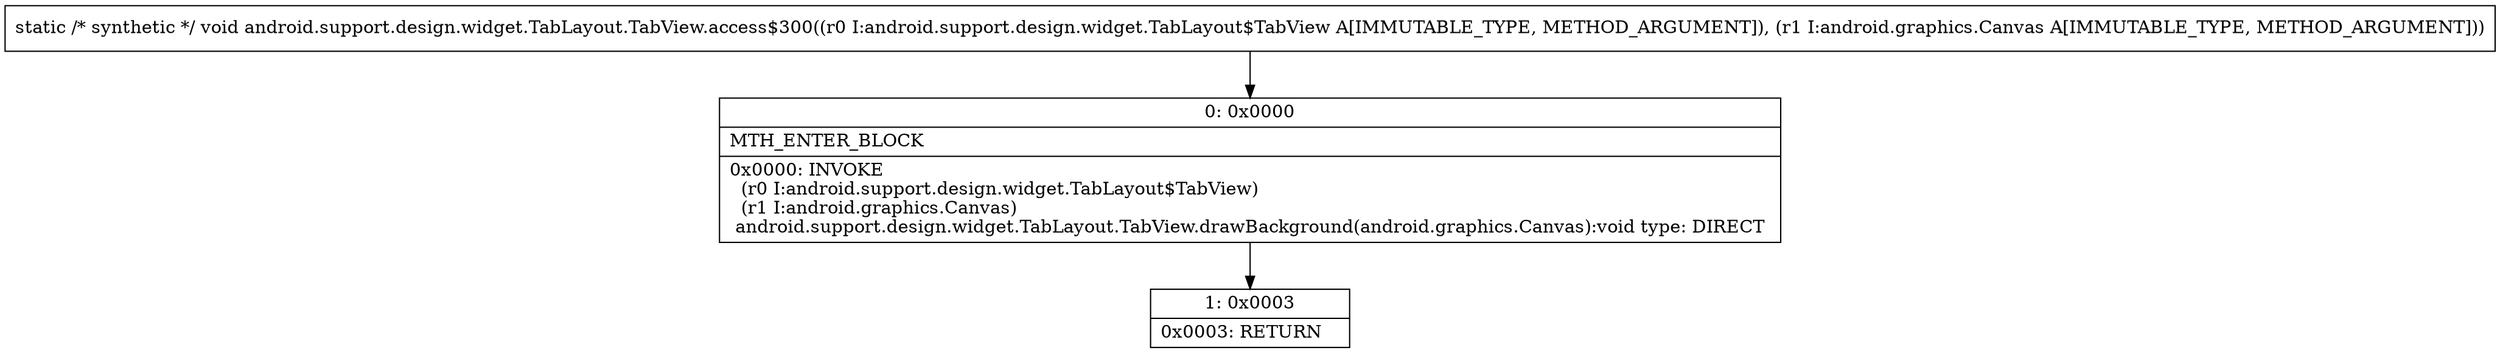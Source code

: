 digraph "CFG forandroid.support.design.widget.TabLayout.TabView.access$300(Landroid\/support\/design\/widget\/TabLayout$TabView;Landroid\/graphics\/Canvas;)V" {
Node_0 [shape=record,label="{0\:\ 0x0000|MTH_ENTER_BLOCK\l|0x0000: INVOKE  \l  (r0 I:android.support.design.widget.TabLayout$TabView)\l  (r1 I:android.graphics.Canvas)\l android.support.design.widget.TabLayout.TabView.drawBackground(android.graphics.Canvas):void type: DIRECT \l}"];
Node_1 [shape=record,label="{1\:\ 0x0003|0x0003: RETURN   \l}"];
MethodNode[shape=record,label="{static \/* synthetic *\/ void android.support.design.widget.TabLayout.TabView.access$300((r0 I:android.support.design.widget.TabLayout$TabView A[IMMUTABLE_TYPE, METHOD_ARGUMENT]), (r1 I:android.graphics.Canvas A[IMMUTABLE_TYPE, METHOD_ARGUMENT])) }"];
MethodNode -> Node_0;
Node_0 -> Node_1;
}

